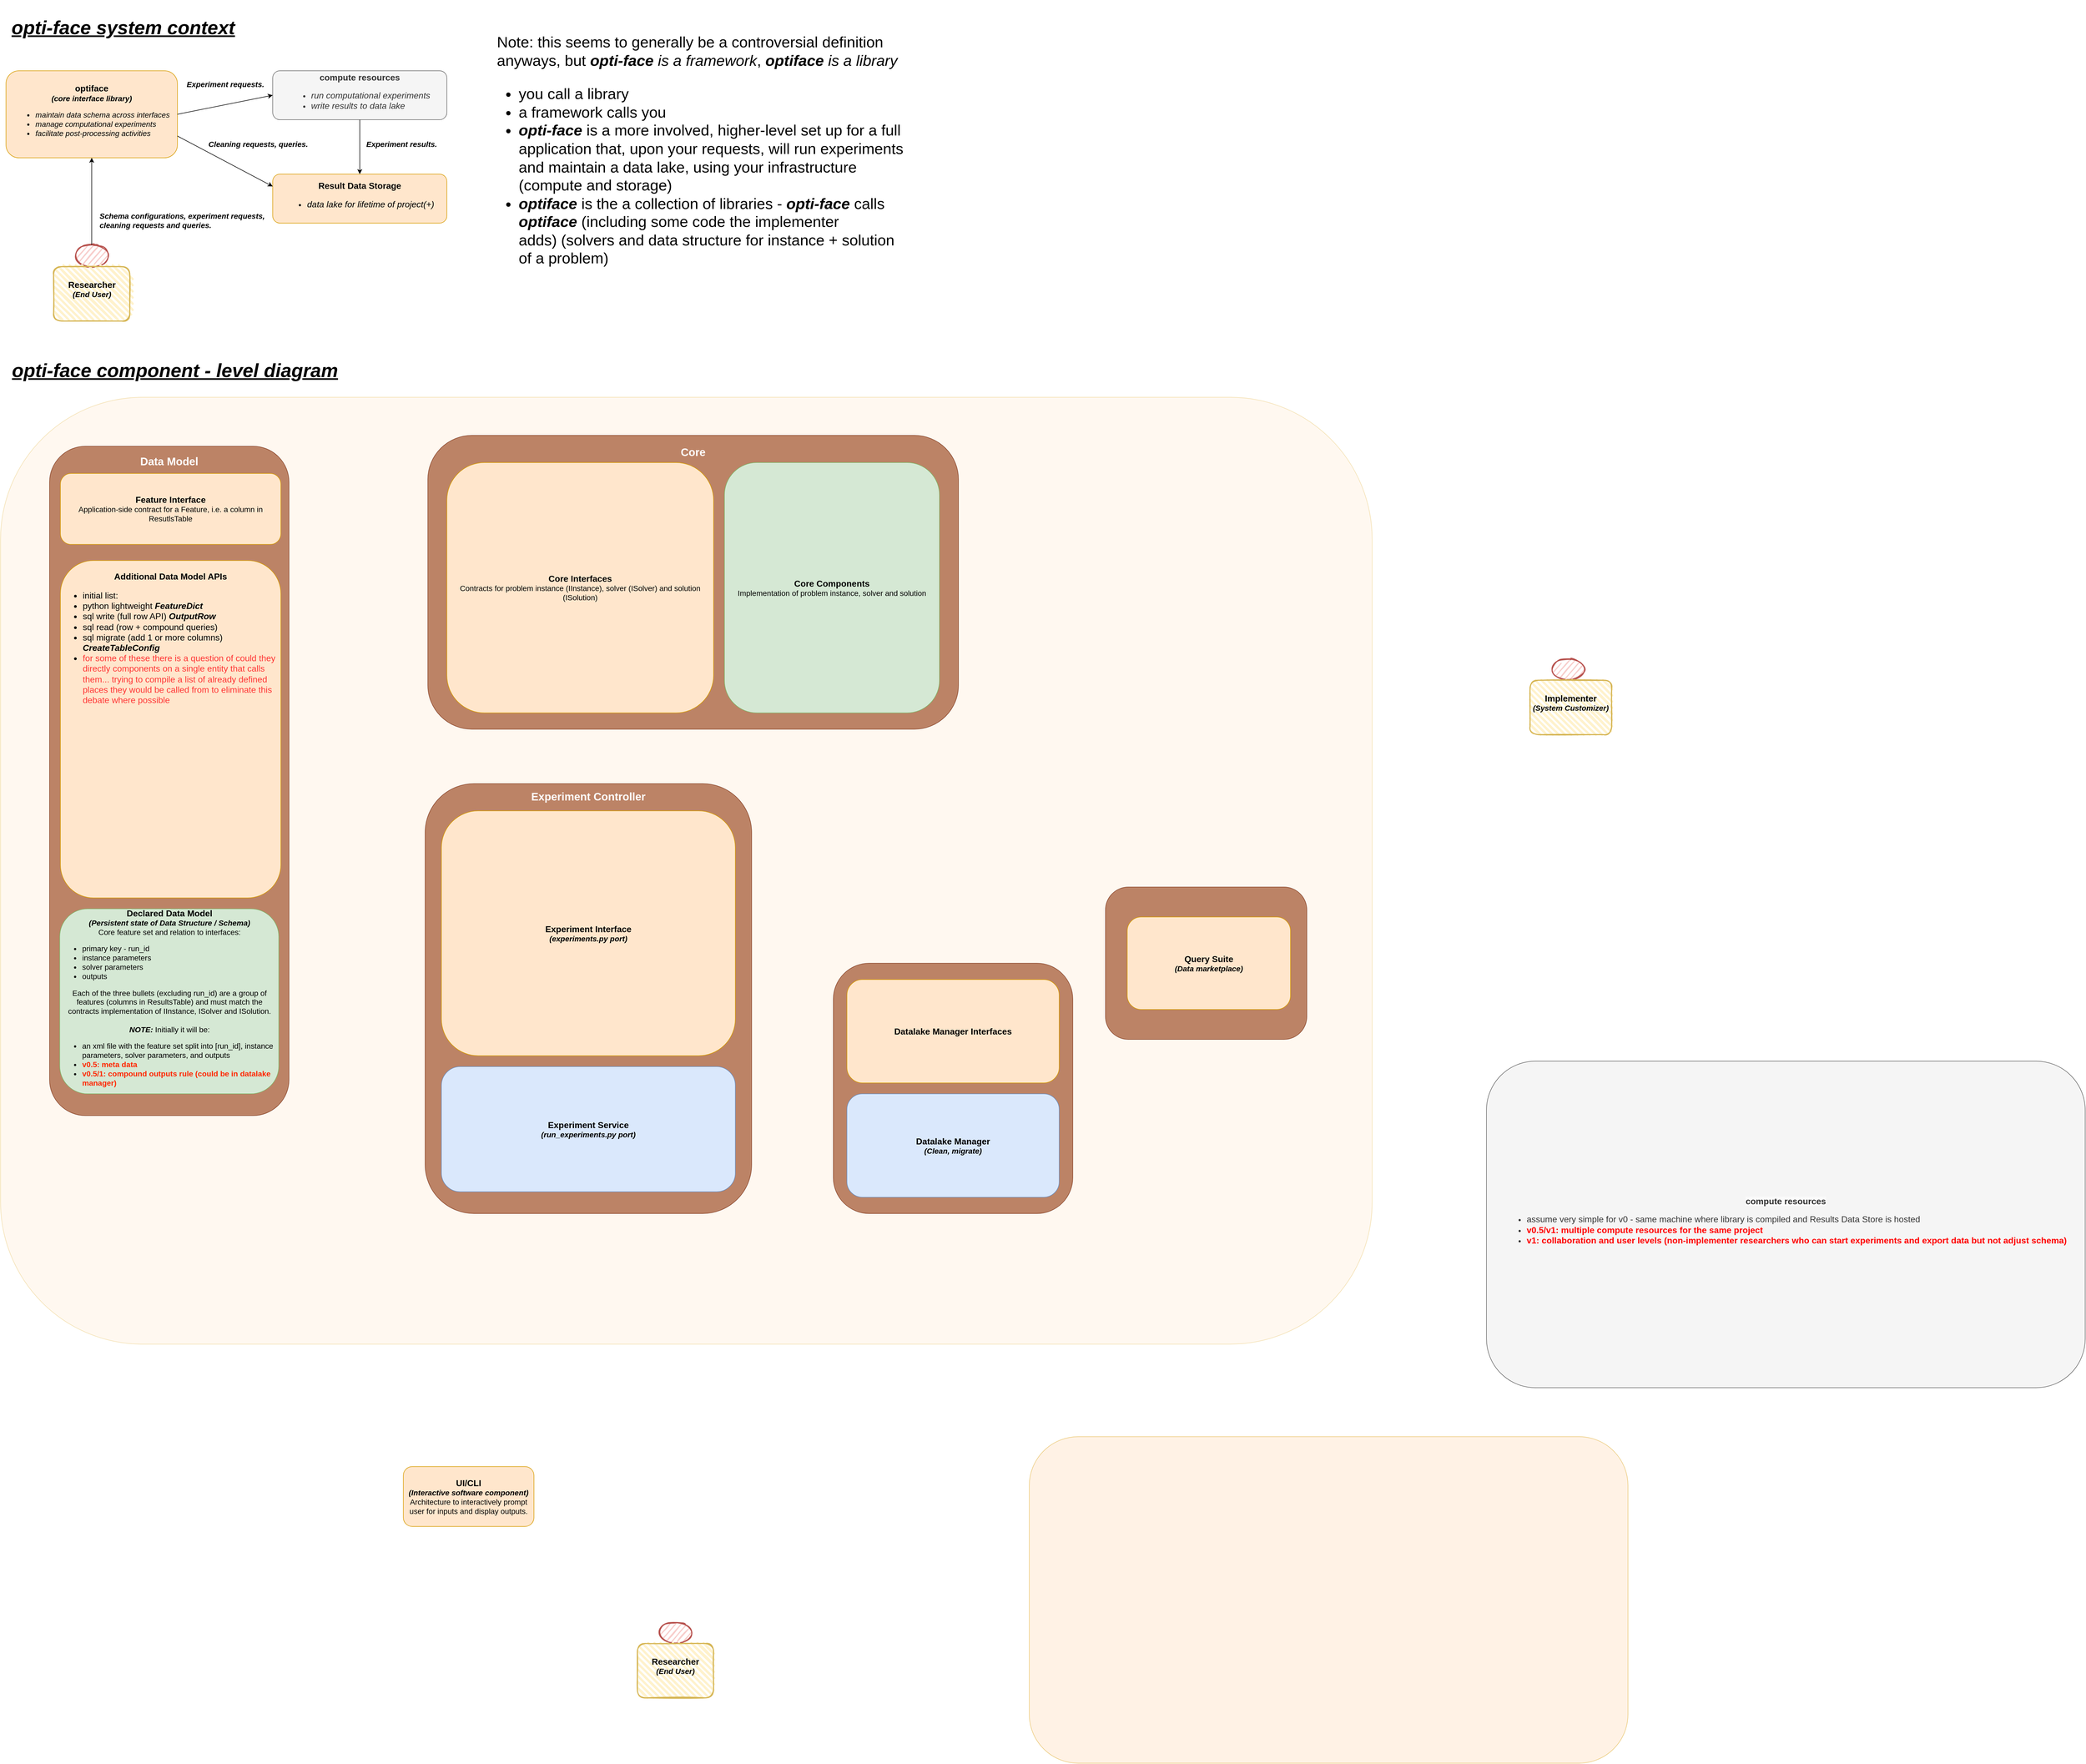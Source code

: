 <mxfile version="24.7.8">
  <diagram name="Page-1" id="tMpC0LhPOoGcTv_hHfYI">
    <mxGraphModel dx="2440" dy="2178" grid="1" gridSize="10" guides="1" tooltips="1" connect="1" arrows="1" fold="1" page="1" pageScale="1" pageWidth="850" pageHeight="1100" math="0" shadow="0">
      <root>
        <mxCell id="0" />
        <mxCell id="1" parent="0" />
        <mxCell id="B6UCHWJgfinotkkjiISb-24" value="" style="rounded=1;whiteSpace=wrap;html=1;fillColor=#FFE6CC;strokeColor=#d79b00;fontSize=14;fontStyle=1;opacity=30;glass=0;" vertex="1" parent="1">
          <mxGeometry x="-820" y="-370" width="2520" height="1740" as="geometry" />
        </mxCell>
        <mxCell id="NSehEJJ4nhmmulNn3Ske-49" value="&lt;div&gt;&lt;font size=&quot;3&quot;&gt;UI/CLI&lt;/font&gt;&lt;/div&gt;&lt;div&gt;&lt;i&gt;(Interactive software component)&lt;/i&gt;&lt;/div&gt;&lt;div&gt;&lt;span style=&quot;font-weight: normal;&quot;&gt;Architecture to interactively prompt user for inputs and display outputs.&lt;/span&gt;&lt;/div&gt;" style="rounded=1;whiteSpace=wrap;html=1;fillColor=#ffe6cc;strokeColor=#d79b00;fontSize=14;fontStyle=1" parent="1" vertex="1">
          <mxGeometry x="-80" y="1595" width="240" height="110" as="geometry" />
        </mxCell>
        <mxCell id="NSehEJJ4nhmmulNn3Ske-50" value="&lt;div&gt;&lt;br&gt;&lt;/div&gt;" style="rounded=1;whiteSpace=wrap;html=1;fillColor=#ffe6cc;strokeColor=#d79b00;fontSize=14;fontStyle=1;opacity=50;" parent="1" vertex="1">
          <mxGeometry x="1070" y="1540" width="1100" height="600" as="geometry" />
        </mxCell>
        <mxCell id="NSehEJJ4nhmmulNn3Ske-59" value="" style="group" parent="1" vertex="1" connectable="0">
          <mxGeometry x="350" y="1880" width="140" height="140" as="geometry" />
        </mxCell>
        <mxCell id="NSehEJJ4nhmmulNn3Ske-57" value="" style="ellipse;whiteSpace=wrap;html=1;strokeWidth=2;fillWeight=2;hachureGap=8;fillColor=#f8cecc;fillStyle=dots;sketch=1;strokeColor=#b85450;" parent="NSehEJJ4nhmmulNn3Ske-59" vertex="1">
          <mxGeometry x="40" width="60" height="40" as="geometry" />
        </mxCell>
        <mxCell id="NSehEJJ4nhmmulNn3Ske-58" value="&lt;div style=&quot;font-weight: 700;&quot;&gt;&lt;font size=&quot;3&quot;&gt;Researcher&lt;/font&gt;&lt;/div&gt;&lt;div style=&quot;font-size: 14px; font-weight: 700;&quot;&gt;&lt;i&gt;(End User)&lt;/i&gt;&lt;/div&gt;&lt;div style=&quot;font-size: 14px; font-weight: 700;&quot;&gt;&lt;br&gt;&lt;/div&gt;" style="rounded=1;whiteSpace=wrap;html=1;strokeWidth=2;fillWeight=4;hachureGap=8;hachureAngle=45;fillColor=#fff2cc;sketch=1;strokeColor=#d6b656;" parent="NSehEJJ4nhmmulNn3Ske-59" vertex="1">
          <mxGeometry y="40" width="140" height="100" as="geometry" />
        </mxCell>
        <mxCell id="fdHo5arIXuFQHOZvLe5t-13" value="" style="group" parent="1" vertex="1" connectable="0">
          <mxGeometry x="1990" y="110" width="150" height="140" as="geometry" />
        </mxCell>
        <mxCell id="fdHo5arIXuFQHOZvLe5t-14" value="" style="ellipse;whiteSpace=wrap;html=1;strokeWidth=2;fillWeight=2;hachureGap=8;fillColor=#f8cecc;fillStyle=dots;sketch=1;strokeColor=#b85450;" parent="fdHo5arIXuFQHOZvLe5t-13" vertex="1">
          <mxGeometry x="40" width="60" height="40" as="geometry" />
        </mxCell>
        <mxCell id="fdHo5arIXuFQHOZvLe5t-15" value="&lt;div style=&quot;font-weight: 700;&quot;&gt;&lt;font size=&quot;3&quot;&gt;Implementer&lt;/font&gt;&lt;/div&gt;&lt;div style=&quot;font-size: 14px; font-weight: 700;&quot;&gt;&lt;i&gt;(System Customizer)&lt;/i&gt;&lt;/div&gt;&lt;div style=&quot;font-size: 14px; font-weight: 700;&quot;&gt;&lt;br&gt;&lt;/div&gt;" style="rounded=1;whiteSpace=wrap;html=1;strokeWidth=2;fillWeight=4;hachureGap=8;hachureAngle=45;fillColor=#fff2cc;sketch=1;strokeColor=#d6b656;" parent="fdHo5arIXuFQHOZvLe5t-13" vertex="1">
          <mxGeometry y="40" width="150" height="100" as="geometry" />
        </mxCell>
        <mxCell id="B6UCHWJgfinotkkjiISb-2" value="&lt;div&gt;&lt;font size=&quot;3&quot;&gt;optiface&lt;/font&gt;&lt;/div&gt;&lt;div&gt;&lt;i&gt;(core interface library)&lt;/i&gt;&lt;/div&gt;&lt;div&gt;&lt;ul&gt;&lt;li style=&quot;text-align: left;&quot;&gt;&lt;span style=&quot;font-weight: 400;&quot;&gt;&lt;i&gt;maintain data schema across interfaces&lt;/i&gt;&lt;/span&gt;&lt;/li&gt;&lt;li style=&quot;text-align: left;&quot;&gt;&lt;span style=&quot;font-weight: 400;&quot;&gt;&lt;i&gt;manage computational experiments&lt;/i&gt;&lt;/span&gt;&lt;/li&gt;&lt;li style=&quot;text-align: left;&quot;&gt;&lt;span style=&quot;font-weight: 400;&quot;&gt;&lt;i&gt;facilitate post-processing activities&lt;/i&gt;&lt;/span&gt;&lt;/li&gt;&lt;/ul&gt;&lt;/div&gt;" style="rounded=1;whiteSpace=wrap;html=1;fillColor=#ffe6cc;strokeColor=#d79b00;fontSize=14;fontStyle=1" vertex="1" parent="1">
          <mxGeometry x="-810" y="-970" width="315" height="160" as="geometry" />
        </mxCell>
        <mxCell id="B6UCHWJgfinotkkjiISb-3" value="" style="group" vertex="1" connectable="0" parent="1">
          <mxGeometry x="-722.5" y="-650" width="140" height="140" as="geometry" />
        </mxCell>
        <mxCell id="B6UCHWJgfinotkkjiISb-4" value="" style="ellipse;whiteSpace=wrap;html=1;strokeWidth=2;fillWeight=2;hachureGap=8;fillColor=#f8cecc;fillStyle=dots;sketch=1;strokeColor=#b85450;" vertex="1" parent="B6UCHWJgfinotkkjiISb-3">
          <mxGeometry x="40" width="60" height="40" as="geometry" />
        </mxCell>
        <mxCell id="B6UCHWJgfinotkkjiISb-5" value="&lt;div style=&quot;font-weight: 700;&quot;&gt;&lt;font size=&quot;3&quot;&gt;Researcher&lt;/font&gt;&lt;/div&gt;&lt;div style=&quot;font-size: 14px; font-weight: 700;&quot;&gt;&lt;i&gt;(End User)&lt;/i&gt;&lt;/div&gt;&lt;div style=&quot;font-size: 14px; font-weight: 700;&quot;&gt;&lt;br&gt;&lt;/div&gt;" style="rounded=1;whiteSpace=wrap;html=1;strokeWidth=2;fillWeight=4;hachureGap=8;hachureAngle=45;fillColor=#fff2cc;sketch=1;strokeColor=#d6b656;" vertex="1" parent="B6UCHWJgfinotkkjiISb-3">
          <mxGeometry y="40" width="140" height="100" as="geometry" />
        </mxCell>
        <mxCell id="B6UCHWJgfinotkkjiISb-7" value="&lt;div&gt;&lt;font size=&quot;3&quot;&gt;Result Data Storage&lt;/font&gt;&lt;/div&gt;&lt;div&gt;&lt;ul&gt;&lt;li style=&quot;text-align: left;&quot;&gt;&lt;font size=&quot;3&quot;&gt;&lt;span style=&quot;font-weight: normal;&quot;&gt;&lt;i&gt;data lake for lifetime of project(+)&lt;/i&gt;&lt;/span&gt;&lt;/font&gt;&lt;/li&gt;&lt;/ul&gt;&lt;/div&gt;" style="rounded=1;whiteSpace=wrap;html=1;fillColor=#ffe6cc;strokeColor=#d79b00;fontSize=14;fontStyle=1;" vertex="1" parent="1">
          <mxGeometry x="-320" y="-780" width="320" height="90" as="geometry" />
        </mxCell>
        <mxCell id="B6UCHWJgfinotkkjiISb-8" value="&lt;div&gt;&lt;span style=&quot;font-size: medium;&quot;&gt;compute resources&lt;/span&gt;&lt;/div&gt;&lt;div&gt;&lt;ul&gt;&lt;li style=&quot;text-align: left;&quot;&gt;&lt;font size=&quot;3&quot;&gt;&lt;span style=&quot;font-weight: 400;&quot;&gt;&lt;i&gt;run computational experiments&lt;/i&gt;&lt;/span&gt;&lt;/font&gt;&lt;/li&gt;&lt;li style=&quot;text-align: left;&quot;&gt;&lt;font size=&quot;3&quot;&gt;&lt;span style=&quot;font-weight: 400;&quot;&gt;&lt;i&gt;write results to data lake&lt;/i&gt;&lt;/span&gt;&lt;/font&gt;&lt;/li&gt;&lt;/ul&gt;&lt;/div&gt;" style="rounded=1;whiteSpace=wrap;html=1;fillColor=#f5f5f5;strokeColor=#666666;fontSize=14;fontStyle=1;fontColor=#333333;" vertex="1" parent="1">
          <mxGeometry x="-320" y="-970" width="320" height="90" as="geometry" />
        </mxCell>
        <mxCell id="B6UCHWJgfinotkkjiISb-11" value="" style="endArrow=classic;html=1;rounded=0;exitX=0.5;exitY=0;exitDx=0;exitDy=0;entryX=0.5;entryY=1;entryDx=0;entryDy=0;" edge="1" parent="1" source="B6UCHWJgfinotkkjiISb-4" target="B6UCHWJgfinotkkjiISb-2">
          <mxGeometry width="50" height="50" relative="1" as="geometry">
            <mxPoint x="-490" y="-740" as="sourcePoint" />
            <mxPoint x="-440" y="-790" as="targetPoint" />
          </mxGeometry>
        </mxCell>
        <mxCell id="B6UCHWJgfinotkkjiISb-12" value="Schema configurations, experiment requests,&lt;div&gt;cleaning requests and queries.&lt;/div&gt;" style="text;html=1;align=left;verticalAlign=middle;resizable=0;points=[];autosize=1;strokeColor=none;fillColor=none;fontSize=14;fontStyle=3" vertex="1" parent="1">
          <mxGeometry x="-640" y="-720" width="300" height="50" as="geometry" />
        </mxCell>
        <mxCell id="B6UCHWJgfinotkkjiISb-14" value="" style="endArrow=classic;html=1;rounded=0;exitX=1;exitY=0.5;exitDx=0;exitDy=0;entryX=0;entryY=0.5;entryDx=0;entryDy=0;" edge="1" parent="1" source="B6UCHWJgfinotkkjiISb-2" target="B6UCHWJgfinotkkjiISb-8">
          <mxGeometry width="50" height="50" relative="1" as="geometry">
            <mxPoint x="-490" y="-740" as="sourcePoint" />
            <mxPoint x="-440" y="-790" as="targetPoint" />
          </mxGeometry>
        </mxCell>
        <mxCell id="B6UCHWJgfinotkkjiISb-15" value="" style="endArrow=classic;html=1;rounded=0;entryX=0.5;entryY=0;entryDx=0;entryDy=0;exitX=0.5;exitY=1;exitDx=0;exitDy=0;" edge="1" parent="1" source="B6UCHWJgfinotkkjiISb-8" target="B6UCHWJgfinotkkjiISb-7">
          <mxGeometry width="50" height="50" relative="1" as="geometry">
            <mxPoint x="-490" y="-730" as="sourcePoint" />
            <mxPoint x="-440" y="-780" as="targetPoint" />
          </mxGeometry>
        </mxCell>
        <mxCell id="B6UCHWJgfinotkkjiISb-16" value="Experiment requests." style="text;html=1;align=left;verticalAlign=middle;resizable=0;points=[];autosize=1;strokeColor=none;fillColor=none;fontSize=14;fontStyle=3" vertex="1" parent="1">
          <mxGeometry x="-480" y="-960" width="160" height="30" as="geometry" />
        </mxCell>
        <mxCell id="B6UCHWJgfinotkkjiISb-17" value="" style="endArrow=classic;html=1;rounded=0;exitX=1;exitY=0.75;exitDx=0;exitDy=0;entryX=0;entryY=0.25;entryDx=0;entryDy=0;" edge="1" parent="1" source="B6UCHWJgfinotkkjiISb-2" target="B6UCHWJgfinotkkjiISb-7">
          <mxGeometry width="50" height="50" relative="1" as="geometry">
            <mxPoint x="-485" y="-880" as="sourcePoint" />
            <mxPoint x="-310" y="-925" as="targetPoint" />
          </mxGeometry>
        </mxCell>
        <mxCell id="B6UCHWJgfinotkkjiISb-18" value="Cleaning requests, queries." style="text;html=1;align=left;verticalAlign=middle;resizable=0;points=[];autosize=1;strokeColor=none;fillColor=none;fontSize=14;fontStyle=3" vertex="1" parent="1">
          <mxGeometry x="-440" y="-850" width="190" height="30" as="geometry" />
        </mxCell>
        <mxCell id="B6UCHWJgfinotkkjiISb-19" value="Experiment results." style="text;html=1;align=left;verticalAlign=middle;resizable=0;points=[];autosize=1;strokeColor=none;fillColor=none;fontSize=14;fontStyle=3" vertex="1" parent="1">
          <mxGeometry x="-150" y="-850" width="140" height="30" as="geometry" />
        </mxCell>
        <mxCell id="B6UCHWJgfinotkkjiISb-20" value="&lt;h1 style=&quot;font-size: 35px;&quot;&gt;&lt;i&gt;opti-face system context&lt;/i&gt;&lt;/h1&gt;" style="text;html=1;align=center;verticalAlign=middle;resizable=0;points=[];autosize=1;strokeColor=none;fillColor=none;fontSize=35;fontStyle=4" vertex="1" parent="1">
          <mxGeometry x="-810" y="-1100" width="430" height="100" as="geometry" />
        </mxCell>
        <mxCell id="B6UCHWJgfinotkkjiISb-23" value="&lt;div style=&quot;&quot;&gt;Note: this seems to generally be a controversial definition anyways, but &lt;i style=&quot;font-weight: bold;&quot;&gt;opti-face &lt;/i&gt;&lt;i&gt;is a framework&lt;/i&gt;, &lt;i style=&quot;font-weight: bold;&quot;&gt;optiface &lt;/i&gt;&lt;i&gt;is a library&lt;/i&gt;&lt;/div&gt;&lt;div&gt;&lt;ul&gt;&lt;li&gt;you call a library&lt;/li&gt;&lt;li&gt;a framework calls you&lt;/li&gt;&lt;li&gt;&lt;i style=&quot;font-weight: bold;&quot;&gt;opti-face &lt;/i&gt;is a more involved, higher-level set up for a full application that, upon your requests, will run experiments and maintain a data lake, using your infrastructure (compute and storage)&lt;/li&gt;&lt;li&gt;&lt;i style=&quot;font-weight: bold;&quot;&gt;optiface &lt;/i&gt;is the a collection of libraries - &lt;i style=&quot;font-weight: bold;&quot;&gt;opti-face &lt;/i&gt;calls &lt;i style=&quot;font-weight: bold;&quot;&gt;optiface &lt;/i&gt;(including some code the implementer adds)&amp;nbsp;(solvers and data structure for instance + solution of a problem)&lt;/li&gt;&lt;/ul&gt;&lt;/div&gt;" style="text;html=1;align=left;verticalAlign=middle;whiteSpace=wrap;rounded=0;fontSize=28;" vertex="1" parent="1">
          <mxGeometry x="90" y="-920" width="760" height="220" as="geometry" />
        </mxCell>
        <mxCell id="B6UCHWJgfinotkkjiISb-36" value="&lt;span style=&quot;caret-color: rgb(51, 51, 51); color: rgb(51, 51, 51); font-family: Helvetica; font-size: medium; font-style: normal; font-variant-caps: normal; font-weight: 700; letter-spacing: normal; orphans: auto; text-align: center; text-indent: 0px; text-transform: none; white-space: normal; widows: auto; word-spacing: 0px; -webkit-text-stroke-width: 0px; background-color: rgb(251, 251, 251); text-decoration: none; display: inline !important; float: none;&quot;&gt;compute resources&lt;/span&gt;&lt;div&gt;&lt;ul&gt;&lt;li style=&quot;text-align: left;&quot;&gt;&lt;font size=&quot;3&quot;&gt;&lt;span style=&quot;font-weight: normal;&quot;&gt;assume very simple for v0 - same machine where library is compiled and Results Data Store is hosted&lt;/span&gt;&lt;/font&gt;&lt;/li&gt;&lt;li style=&quot;text-align: left;&quot;&gt;&lt;font color=&quot;#ff0000&quot; size=&quot;3&quot;&gt;v0.5/v1: multiple compute resources for the same project&lt;/font&gt;&lt;/li&gt;&lt;li style=&quot;text-align: left;&quot;&gt;&lt;font color=&quot;#ff0000&quot; size=&quot;3&quot;&gt;v1: collaboration and user levels (non-implementer researchers who can start experiments and export data but not adjust schema)&lt;/font&gt;&lt;/li&gt;&lt;/ul&gt;&lt;/div&gt;" style="rounded=1;whiteSpace=wrap;html=1;fillColor=#f5f5f5;strokeColor=#666666;fontSize=14;fontStyle=1;fontColor=#333333;" vertex="1" parent="1">
          <mxGeometry x="1910" y="850" width="1100" height="600" as="geometry" />
        </mxCell>
        <mxCell id="B6UCHWJgfinotkkjiISb-40" value="&lt;font style=&quot;font-size: 20px;&quot;&gt;Core&lt;/font&gt;&lt;div&gt;&lt;font style=&quot;font-size: 20px;&quot;&gt;&lt;br&gt;&lt;/font&gt;&lt;/div&gt;&lt;div&gt;&lt;font style=&quot;font-size: 20px;&quot;&gt;&lt;br&gt;&lt;/font&gt;&lt;/div&gt;&lt;div&gt;&lt;font style=&quot;font-size: 20px;&quot;&gt;&lt;br&gt;&lt;/font&gt;&lt;/div&gt;&lt;div&gt;&lt;font style=&quot;font-size: 20px;&quot;&gt;&lt;br&gt;&lt;/font&gt;&lt;/div&gt;&lt;div&gt;&lt;font style=&quot;font-size: 20px;&quot;&gt;&lt;br&gt;&lt;/font&gt;&lt;/div&gt;&lt;div&gt;&lt;font style=&quot;font-size: 20px;&quot;&gt;&lt;br&gt;&lt;/font&gt;&lt;/div&gt;&lt;div&gt;&lt;font style=&quot;font-size: 20px;&quot;&gt;&lt;br&gt;&lt;/font&gt;&lt;/div&gt;&lt;div&gt;&lt;font style=&quot;font-size: 20px;&quot;&gt;&lt;br&gt;&lt;/font&gt;&lt;/div&gt;&lt;div&gt;&lt;font style=&quot;font-size: 20px;&quot;&gt;&lt;br&gt;&lt;/font&gt;&lt;/div&gt;&lt;div&gt;&lt;font style=&quot;font-size: 20px;&quot;&gt;&lt;br&gt;&lt;/font&gt;&lt;/div&gt;&lt;div&gt;&lt;font style=&quot;font-size: 20px;&quot;&gt;&lt;br&gt;&lt;/font&gt;&lt;/div&gt;&lt;div&gt;&lt;font style=&quot;font-size: 20px;&quot;&gt;&lt;br&gt;&lt;/font&gt;&lt;/div&gt;&lt;div&gt;&lt;font style=&quot;font-size: 20px;&quot;&gt;&lt;br&gt;&lt;/font&gt;&lt;/div&gt;&lt;div&gt;&lt;font style=&quot;font-size: 20px;&quot;&gt;&lt;br&gt;&lt;/font&gt;&lt;/div&gt;&lt;div&gt;&lt;font style=&quot;font-size: 20px;&quot;&gt;&lt;br&gt;&lt;/font&gt;&lt;/div&gt;&lt;div&gt;&lt;font style=&quot;font-size: 20px;&quot;&gt;&lt;br&gt;&lt;/font&gt;&lt;/div&gt;&lt;div&gt;&lt;font style=&quot;font-size: 20px;&quot;&gt;&lt;br&gt;&lt;/font&gt;&lt;/div&gt;&lt;div&gt;&lt;font style=&quot;font-size: 20px;&quot;&gt;&lt;br&gt;&lt;/font&gt;&lt;/div&gt;&lt;div&gt;&lt;font style=&quot;font-size: 20px;&quot;&gt;&lt;br&gt;&lt;/font&gt;&lt;/div&gt;&lt;div&gt;&lt;font style=&quot;font-size: 20px;&quot;&gt;&lt;br&gt;&lt;/font&gt;&lt;/div&gt;" style="rounded=1;whiteSpace=wrap;html=1;fillColor=#a0522d;strokeColor=#6D1F00;fontSize=14;fontStyle=1;fontColor=#ffffff;opacity=70;" vertex="1" parent="1">
          <mxGeometry x="-35" y="-300" width="975" height="540" as="geometry" />
        </mxCell>
        <mxCell id="B6UCHWJgfinotkkjiISb-26" value="&lt;div&gt;&lt;font size=&quot;3&quot;&gt;Core Interfaces&lt;/font&gt;&lt;/div&gt;&lt;div&gt;&lt;span style=&quot;font-weight: 400;&quot;&gt;Contracts for problem instance (IInstance), solver (ISolver) and solution (ISolution)&lt;/span&gt;&lt;/div&gt;" style="rounded=1;whiteSpace=wrap;html=1;fillColor=#ffe6cc;strokeColor=#d79b00;fontSize=14;fontStyle=1" vertex="1" parent="1">
          <mxGeometry y="-250" width="490" height="460" as="geometry" />
        </mxCell>
        <mxCell id="B6UCHWJgfinotkkjiISb-27" value="&lt;div&gt;&lt;font size=&quot;3&quot;&gt;Core Components&lt;/font&gt;&lt;/div&gt;&lt;div&gt;&lt;span style=&quot;font-weight: normal;&quot;&gt;Implementation of problem instance, solver and solution&lt;/span&gt;&lt;/div&gt;" style="rounded=1;whiteSpace=wrap;html=1;fillColor=#d5e8d4;strokeColor=#82b366;fontSize=14;fontStyle=1" vertex="1" parent="1">
          <mxGeometry x="510" y="-250" width="395" height="460" as="geometry" />
        </mxCell>
        <mxCell id="B6UCHWJgfinotkkjiISb-41" value="" style="group" vertex="1" connectable="0" parent="1">
          <mxGeometry x="-730" y="-190" width="440" height="1140" as="geometry" />
        </mxCell>
        <mxCell id="B6UCHWJgfinotkkjiISb-39" value="&lt;font style=&quot;font-size: 20px;&quot;&gt;Data Model&lt;/font&gt;&lt;div&gt;&lt;font style=&quot;font-size: 20px;&quot;&gt;&lt;br&gt;&lt;/font&gt;&lt;/div&gt;&lt;div&gt;&lt;font style=&quot;font-size: 20px;&quot;&gt;&lt;br&gt;&lt;/font&gt;&lt;/div&gt;&lt;div&gt;&lt;font style=&quot;font-size: 20px;&quot;&gt;&lt;br&gt;&lt;/font&gt;&lt;/div&gt;&lt;div&gt;&lt;font style=&quot;font-size: 20px;&quot;&gt;&lt;br&gt;&lt;/font&gt;&lt;/div&gt;&lt;div&gt;&lt;font style=&quot;font-size: 20px;&quot;&gt;&lt;br&gt;&lt;/font&gt;&lt;/div&gt;&lt;div&gt;&lt;font style=&quot;font-size: 20px;&quot;&gt;&lt;br&gt;&lt;/font&gt;&lt;/div&gt;&lt;div&gt;&lt;font style=&quot;font-size: 20px;&quot;&gt;&lt;br&gt;&lt;/font&gt;&lt;/div&gt;&lt;div&gt;&lt;font style=&quot;font-size: 20px;&quot;&gt;&lt;br&gt;&lt;/font&gt;&lt;/div&gt;&lt;div&gt;&lt;font style=&quot;font-size: 20px;&quot;&gt;&lt;br&gt;&lt;/font&gt;&lt;/div&gt;&lt;div&gt;&lt;font style=&quot;font-size: 20px;&quot;&gt;&lt;br&gt;&lt;/font&gt;&lt;/div&gt;&lt;div&gt;&lt;font style=&quot;font-size: 20px;&quot;&gt;&lt;br&gt;&lt;/font&gt;&lt;/div&gt;&lt;div&gt;&lt;font style=&quot;font-size: 20px;&quot;&gt;&lt;br&gt;&lt;/font&gt;&lt;/div&gt;&lt;div&gt;&lt;font style=&quot;font-size: 20px;&quot;&gt;&lt;br&gt;&lt;/font&gt;&lt;/div&gt;&lt;div&gt;&lt;font style=&quot;font-size: 20px;&quot;&gt;&lt;br&gt;&lt;/font&gt;&lt;/div&gt;&lt;div&gt;&lt;font style=&quot;font-size: 20px;&quot;&gt;&lt;br&gt;&lt;/font&gt;&lt;/div&gt;&lt;div&gt;&lt;font style=&quot;font-size: 20px;&quot;&gt;&lt;br&gt;&lt;/font&gt;&lt;/div&gt;&lt;div&gt;&lt;font style=&quot;font-size: 20px;&quot;&gt;&lt;br&gt;&lt;/font&gt;&lt;/div&gt;&lt;div&gt;&lt;font style=&quot;font-size: 20px;&quot;&gt;&lt;br&gt;&lt;/font&gt;&lt;/div&gt;&lt;div&gt;&lt;font style=&quot;font-size: 20px;&quot;&gt;&lt;br&gt;&lt;/font&gt;&lt;/div&gt;&lt;div&gt;&lt;font style=&quot;font-size: 20px;&quot;&gt;&lt;br&gt;&lt;/font&gt;&lt;/div&gt;&lt;div&gt;&lt;font style=&quot;font-size: 20px;&quot;&gt;&lt;br&gt;&lt;/font&gt;&lt;/div&gt;&lt;div&gt;&lt;font style=&quot;font-size: 20px;&quot;&gt;&lt;br&gt;&lt;/font&gt;&lt;/div&gt;&lt;div&gt;&lt;font style=&quot;font-size: 20px;&quot;&gt;&lt;br&gt;&lt;/font&gt;&lt;/div&gt;&lt;div&gt;&lt;font style=&quot;font-size: 20px;&quot;&gt;&lt;br&gt;&lt;/font&gt;&lt;/div&gt;&lt;div&gt;&lt;font style=&quot;font-size: 20px;&quot;&gt;&lt;br&gt;&lt;/font&gt;&lt;/div&gt;&lt;div&gt;&lt;font style=&quot;font-size: 20px;&quot;&gt;&lt;br&gt;&lt;/font&gt;&lt;/div&gt;&lt;div&gt;&lt;font style=&quot;font-size: 20px;&quot;&gt;&lt;br&gt;&lt;/font&gt;&lt;/div&gt;&lt;div&gt;&lt;font style=&quot;font-size: 20px;&quot;&gt;&lt;br&gt;&lt;/font&gt;&lt;/div&gt;&lt;div&gt;&lt;font style=&quot;font-size: 20px;&quot;&gt;&lt;br&gt;&lt;/font&gt;&lt;/div&gt;&lt;div&gt;&lt;font style=&quot;font-size: 20px;&quot;&gt;&lt;br&gt;&lt;/font&gt;&lt;/div&gt;&lt;div&gt;&lt;font style=&quot;font-size: 20px;&quot;&gt;&lt;br&gt;&lt;/font&gt;&lt;/div&gt;&lt;div&gt;&lt;font style=&quot;font-size: 20px;&quot;&gt;&lt;br&gt;&lt;/font&gt;&lt;/div&gt;&lt;div&gt;&lt;font style=&quot;font-size: 20px;&quot;&gt;&lt;br&gt;&lt;/font&gt;&lt;/div&gt;&lt;div&gt;&lt;font style=&quot;font-size: 20px;&quot;&gt;&lt;br&gt;&lt;/font&gt;&lt;/div&gt;&lt;div&gt;&lt;font style=&quot;font-size: 20px;&quot;&gt;&lt;br&gt;&lt;/font&gt;&lt;/div&gt;&lt;div&gt;&lt;font style=&quot;font-size: 20px;&quot;&gt;&lt;br&gt;&lt;/font&gt;&lt;/div&gt;&lt;div&gt;&lt;font style=&quot;font-size: 20px;&quot;&gt;&lt;br&gt;&lt;/font&gt;&lt;/div&gt;&lt;div&gt;&lt;font style=&quot;font-size: 20px;&quot;&gt;&lt;br&gt;&lt;/font&gt;&lt;/div&gt;&lt;div&gt;&lt;font style=&quot;font-size: 20px;&quot;&gt;&lt;br&gt;&lt;/font&gt;&lt;/div&gt;&lt;div&gt;&lt;font style=&quot;font-size: 20px;&quot;&gt;&lt;br&gt;&lt;/font&gt;&lt;/div&gt;&lt;div&gt;&lt;font style=&quot;font-size: 20px;&quot;&gt;&lt;br&gt;&lt;/font&gt;&lt;/div&gt;&lt;div&gt;&lt;font style=&quot;font-size: 20px;&quot;&gt;&lt;br&gt;&lt;/font&gt;&lt;/div&gt;&lt;div&gt;&lt;font style=&quot;font-size: 20px;&quot;&gt;&lt;br&gt;&lt;/font&gt;&lt;/div&gt;&lt;div&gt;&lt;font style=&quot;font-size: 20px;&quot;&gt;&lt;br&gt;&lt;/font&gt;&lt;/div&gt;&lt;div&gt;&lt;font style=&quot;font-size: 20px;&quot;&gt;&lt;br&gt;&lt;/font&gt;&lt;/div&gt;&lt;div&gt;&lt;font style=&quot;font-size: 20px;&quot;&gt;&lt;br&gt;&lt;/font&gt;&lt;/div&gt;&lt;div&gt;&lt;font style=&quot;font-size: 20px;&quot;&gt;&lt;br&gt;&lt;/font&gt;&lt;/div&gt;&lt;div&gt;&lt;font style=&quot;font-size: 20px;&quot;&gt;&lt;br&gt;&lt;/font&gt;&lt;/div&gt;&lt;div&gt;&lt;font style=&quot;font-size: 20px;&quot;&gt;&lt;br&gt;&lt;/font&gt;&lt;/div&gt;" style="rounded=1;whiteSpace=wrap;html=1;fillColor=#a0522d;strokeColor=#6D1F00;fontSize=14;fontStyle=1;fontColor=#ffffff;opacity=70;" vertex="1" parent="B6UCHWJgfinotkkjiISb-41">
          <mxGeometry y="-90" width="440" height="1230" as="geometry" />
        </mxCell>
        <mxCell id="B6UCHWJgfinotkkjiISb-25" value="&lt;div&gt;&lt;font size=&quot;3&quot;&gt;Declared Data Model&lt;/font&gt;&lt;/div&gt;&lt;div&gt;&lt;i&gt;(Persistent state of Data Structure / Schema)&lt;/i&gt;&lt;/div&gt;&lt;div&gt;&lt;span style=&quot;font-weight: normal;&quot;&gt;Core feature set and relation to interfaces:&lt;/span&gt;&lt;/div&gt;&lt;div&gt;&lt;ul&gt;&lt;li style=&quot;text-align: left;&quot;&gt;&lt;span style=&quot;font-weight: 400;&quot;&gt;primary key - run_id&lt;/span&gt;&lt;/li&gt;&lt;li style=&quot;text-align: left;&quot;&gt;&lt;span style=&quot;font-weight: 400;&quot;&gt;instance parameters&lt;/span&gt;&lt;/li&gt;&lt;li style=&quot;text-align: left;&quot;&gt;&lt;span style=&quot;font-weight: 400;&quot;&gt;solver parameters&lt;/span&gt;&lt;/li&gt;&lt;li style=&quot;text-align: left;&quot;&gt;&lt;span style=&quot;font-weight: 400;&quot;&gt;outputs&lt;/span&gt;&lt;/li&gt;&lt;/ul&gt;&lt;div style=&quot;&quot;&gt;&lt;span style=&quot;font-weight: 400;&quot;&gt;Each of the three bullets (excluding run_id) are a group of features (columns in ResultsTable) and must match the contracts implementation of IInstance, ISolver and ISolution.&lt;/span&gt;&lt;/div&gt;&lt;/div&gt;&lt;div style=&quot;&quot;&gt;&lt;span style=&quot;font-weight: 400;&quot;&gt;&lt;br&gt;&lt;/span&gt;&lt;/div&gt;&lt;div style=&quot;&quot;&gt;&lt;i&gt;NOTE: &lt;/i&gt;&lt;span style=&quot;font-weight: normal;&quot;&gt;Initially it will be:&lt;/span&gt;&lt;/div&gt;&lt;div style=&quot;&quot;&gt;&lt;ul&gt;&lt;li style=&quot;text-align: left;&quot;&gt;&lt;span style=&quot;font-weight: 400;&quot;&gt;an xml file with the feature set split into [run_id], instance parameters, solver parameters, and outputs&lt;/span&gt;&lt;/li&gt;&lt;li style=&quot;text-align: left;&quot;&gt;&lt;font color=&quot;#ff2600&quot;&gt;&lt;span style=&quot;caret-color: rgb(255, 38, 0);&quot;&gt;v0.5: meta data&lt;/span&gt;&lt;/font&gt;&lt;/li&gt;&lt;li style=&quot;text-align: left;&quot;&gt;&lt;font color=&quot;#ff2600&quot;&gt;v0.5/1: compound outputs rule (could be in datalake manager)&lt;/font&gt;&lt;/li&gt;&lt;/ul&gt;&lt;/div&gt;" style="rounded=1;whiteSpace=wrap;html=1;fillColor=#d5e8d4;strokeColor=#82b366;fontSize=14;fontStyle=1" vertex="1" parent="B6UCHWJgfinotkkjiISb-41">
          <mxGeometry x="18.75" y="760" width="402.5" height="340" as="geometry" />
        </mxCell>
        <mxCell id="B6UCHWJgfinotkkjiISb-34" value="&lt;div&gt;&lt;font size=&quot;3&quot;&gt;Feature Interface&lt;/font&gt;&lt;/div&gt;&lt;div&gt;&lt;span style=&quot;font-weight: 400;&quot;&gt;Application-side contract for a Feature, i.e. a column in ResutlsTable&lt;/span&gt;&lt;br&gt;&lt;/div&gt;" style="rounded=1;whiteSpace=wrap;html=1;fillColor=#ffe6cc;strokeColor=#d79b00;fontSize=14;fontStyle=1" vertex="1" parent="B6UCHWJgfinotkkjiISb-41">
          <mxGeometry x="20" y="-40" width="405" height="130.43" as="geometry" />
        </mxCell>
        <mxCell id="B6UCHWJgfinotkkjiISb-52" value="&lt;span style=&quot;font-size: medium;&quot;&gt;Additional Data Model APIs&lt;/span&gt;&lt;div&gt;&lt;div&gt;&lt;font size=&quot;3&quot;&gt;&lt;ul&gt;&lt;li style=&quot;text-align: left;&quot;&gt;&lt;span style=&quot;font-weight: normal;&quot;&gt;initial list:&lt;/span&gt;&lt;br&gt;&lt;/li&gt;&lt;li style=&quot;text-align: left;&quot;&gt;&lt;span style=&quot;font-weight: normal;&quot;&gt;python lightweight &lt;/span&gt;&lt;i&gt;FeatureDict&lt;/i&gt;&lt;/li&gt;&lt;li style=&quot;text-align: left;&quot;&gt;&lt;span style=&quot;font-weight: normal;&quot;&gt;sql write (full row API) &lt;/span&gt;&lt;i&gt;OutputRow&lt;/i&gt;&lt;span style=&quot;caret-color: rgba(0, 0, 0, 0); color: rgba(0, 0, 0, 0); font-family: monospace; font-size: 0px; font-weight: 400; white-space: nowrap;&quot;&gt;%3CmxGraphModel%3E%3Croot%3E%3CmxCell%20id%3D%220%22%2F%3E%3CmxCell%20id%3D%221%22%20parent%3D%220%22%2F%3E%3CmxCell%20id%3D%222%22%20value%3D%22%26lt%3Bdiv%26gt%3B%26lt%3Bfont%20size%3D%26quot%3B3%26quot%3B%26gt%3BFeature%20Interface%26lt%3B%2Ffont%26gt%3B%26lt%3B%2Fdiv%26gt%3B%26lt%3Bdiv%26gt%3B%26lt%3Bspan%20style%3D%26quot%3Bfont-weight%3A%20400%3B%26quot%3B%26gt%3BApplication-side%20contract%20for%20a%20Feature%2C%20i.e.%20a%20column%20in%20ResutlsTable%26lt%3B%2Fspan%26gt%3B%26lt%3Bbr%26gt%3B%26lt%3B%2Fdiv%26gt%3B%22%20style%3D%22rounded%3D1%3BwhiteSpace%3Dwrap%3Bhtml%3D1%3BfillColor%3D%23ffe6cc%3BstrokeColor%3D%23d79b00%3BfontSize%3D14%3BfontStyle%3D1%22%20vertex%3D%221%22%20parent%3D%221%22%3E%3CmxGeometry%20x%3D%22615%22%20y%3D%2279.57%22%20width%3D%22400%22%20height%3D%22240.43%22%20as%3D%22geometry%22%2F%3E%3C%2FmxCell%3E%3C%2Froot%3E%3C%2FmxGraphModel%3E&lt;i&gt;OUT&lt;/i&gt;&lt;/span&gt;&lt;/li&gt;&lt;li style=&quot;text-align: left;&quot;&gt;&lt;span style=&quot;font-weight: normal;&quot;&gt;sql read (row + compound queries)&lt;/span&gt;&lt;/li&gt;&lt;li style=&quot;text-align: left;&quot;&gt;&lt;span style=&quot;font-weight: normal;&quot;&gt;sql migrate (add 1 or more columns) &lt;/span&gt;&lt;i&gt;CreateTableConfig&lt;/i&gt;&lt;/li&gt;&lt;li style=&quot;text-align: left;&quot;&gt;&lt;span style=&quot;font-weight: normal;&quot;&gt;&lt;font color=&quot;#ff3333&quot;&gt;for some of these there is a question of could they directly components on a single entity that calls them... trying to compile a list of already defined places they would be called from to eliminate this debate where possible&lt;/font&gt;&amp;nbsp;&lt;/span&gt;&lt;/li&gt;&lt;/ul&gt;&lt;br&gt;&lt;br&gt;&lt;br&gt;&lt;br&gt;&lt;br&gt;&lt;br&gt;&lt;br&gt;&lt;br&gt;&lt;br&gt;&lt;br&gt;&lt;br&gt;&lt;br&gt;&lt;br&gt;&lt;br&gt;&lt;/font&gt;&lt;div&gt;&lt;br&gt;&lt;/div&gt;&lt;div&gt;&lt;br&gt;&lt;/div&gt;&lt;div&gt;&lt;br&gt;&lt;/div&gt;&lt;/div&gt;&lt;/div&gt;" style="rounded=1;whiteSpace=wrap;html=1;fillColor=#ffe6cc;strokeColor=#d79b00;fontSize=14;fontStyle=1" vertex="1" parent="B6UCHWJgfinotkkjiISb-41">
          <mxGeometry x="20" y="120" width="405" height="620" as="geometry" />
        </mxCell>
        <mxCell id="B6UCHWJgfinotkkjiISb-47" value="" style="rounded=1;whiteSpace=wrap;html=1;fillColor=#a0522d;strokeColor=#6D1F00;fontSize=14;fontStyle=1;fontColor=#ffffff;opacity=70;" vertex="1" parent="1">
          <mxGeometry x="1210" y="530" width="370" height="280" as="geometry" />
        </mxCell>
        <mxCell id="NSehEJJ4nhmmulNn3Ske-30" value="&lt;div&gt;&lt;font size=&quot;3&quot;&gt;Query Suite&lt;/font&gt;&lt;/div&gt;&lt;div&gt;&lt;i&gt;(Data marketplace)&lt;/i&gt;&lt;/div&gt;" style="rounded=1;whiteSpace=wrap;html=1;fillColor=#ffe6cc;strokeColor=#d79b00;fontSize=14;fontStyle=1" parent="1" vertex="1">
          <mxGeometry x="1250" y="585" width="300" height="170" as="geometry" />
        </mxCell>
        <mxCell id="B6UCHWJgfinotkkjiISb-49" value="&lt;h1 style=&quot;font-size: 35px;&quot;&gt;&lt;i&gt;opti-face component - level diagram&lt;/i&gt;&lt;/h1&gt;" style="text;html=1;align=center;verticalAlign=middle;resizable=0;points=[];autosize=1;strokeColor=none;fillColor=none;fontSize=35;fontStyle=4" vertex="1" parent="1">
          <mxGeometry x="-810" y="-470" width="620" height="100" as="geometry" />
        </mxCell>
        <mxCell id="B6UCHWJgfinotkkjiISb-54" value="" style="group" vertex="1" connectable="0" parent="1">
          <mxGeometry x="710" y="670" width="440" height="460" as="geometry" />
        </mxCell>
        <mxCell id="B6UCHWJgfinotkkjiISb-43" value="" style="rounded=1;whiteSpace=wrap;html=1;fillColor=#a0522d;strokeColor=#6D1F00;fontSize=14;fontStyle=1;fontColor=#ffffff;opacity=70;" vertex="1" parent="B6UCHWJgfinotkkjiISb-54">
          <mxGeometry width="440" height="460" as="geometry" />
        </mxCell>
        <mxCell id="B6UCHWJgfinotkkjiISb-35" value="&lt;div&gt;&lt;font size=&quot;3&quot;&gt;Datalake Manager&lt;/font&gt;&lt;/div&gt;&lt;div&gt;&lt;i&gt;(Clean, migrate)&lt;/i&gt;&lt;/div&gt;" style="rounded=1;whiteSpace=wrap;html=1;fillColor=#dae8fc;strokeColor=#6c8ebf;fontSize=14;fontStyle=1" vertex="1" parent="B6UCHWJgfinotkkjiISb-54">
          <mxGeometry x="25" y="240" width="390" height="190" as="geometry" />
        </mxCell>
        <mxCell id="B6UCHWJgfinotkkjiISb-46" value="&lt;div&gt;&lt;font size=&quot;3&quot;&gt;Datalake Manager Interfaces&lt;/font&gt;&lt;/div&gt;" style="rounded=1;whiteSpace=wrap;html=1;fillColor=#ffe6cc;strokeColor=#d79b00;fontSize=14;fontStyle=1" vertex="1" parent="B6UCHWJgfinotkkjiISb-54">
          <mxGeometry x="25" y="30" width="390" height="190" as="geometry" />
        </mxCell>
        <mxCell id="B6UCHWJgfinotkkjiISb-56" value="&lt;div&gt;&lt;span style=&quot;font-size: 20px;&quot;&gt;&lt;br&gt;&lt;/span&gt;&lt;/div&gt;&lt;span style=&quot;font-size: 20px;&quot;&gt;Experiment Controller&lt;/span&gt;&lt;br&gt;&lt;div&gt;&lt;span style=&quot;font-size: 20px;&quot;&gt;&lt;br&gt;&lt;/span&gt;&lt;/div&gt;&lt;div&gt;&lt;span style=&quot;font-size: 20px;&quot;&gt;&lt;br&gt;&lt;/span&gt;&lt;/div&gt;&lt;div&gt;&lt;span style=&quot;font-size: 20px;&quot;&gt;&lt;br&gt;&lt;/span&gt;&lt;/div&gt;&lt;div&gt;&lt;span style=&quot;font-size: 20px;&quot;&gt;&lt;br&gt;&lt;/span&gt;&lt;/div&gt;&lt;div&gt;&lt;span style=&quot;font-size: 20px;&quot;&gt;&lt;br&gt;&lt;/span&gt;&lt;/div&gt;&lt;div&gt;&lt;span style=&quot;font-size: 20px;&quot;&gt;&lt;br&gt;&lt;/span&gt;&lt;/div&gt;&lt;div&gt;&lt;span style=&quot;font-size: 20px;&quot;&gt;&lt;br&gt;&lt;/span&gt;&lt;/div&gt;&lt;div&gt;&lt;span style=&quot;font-size: 20px;&quot;&gt;&lt;br&gt;&lt;/span&gt;&lt;/div&gt;&lt;div&gt;&lt;span style=&quot;font-size: 20px;&quot;&gt;&lt;br&gt;&lt;/span&gt;&lt;/div&gt;&lt;div&gt;&lt;span style=&quot;font-size: 20px;&quot;&gt;&lt;br&gt;&lt;/span&gt;&lt;/div&gt;&lt;div&gt;&lt;span style=&quot;font-size: 20px;&quot;&gt;&lt;br&gt;&lt;/span&gt;&lt;/div&gt;&lt;div&gt;&lt;span style=&quot;font-size: 20px;&quot;&gt;&lt;br&gt;&lt;/span&gt;&lt;div&gt;&lt;font style=&quot;font-size: 20px;&quot;&gt;&lt;br&gt;&lt;/font&gt;&lt;/div&gt;&lt;div&gt;&lt;font style=&quot;font-size: 20px;&quot;&gt;&lt;br&gt;&lt;/font&gt;&lt;/div&gt;&lt;div&gt;&lt;font style=&quot;font-size: 20px;&quot;&gt;&lt;br&gt;&lt;/font&gt;&lt;/div&gt;&lt;div&gt;&lt;font style=&quot;font-size: 20px;&quot;&gt;&lt;br&gt;&lt;/font&gt;&lt;/div&gt;&lt;div&gt;&lt;font style=&quot;font-size: 20px;&quot;&gt;&lt;br&gt;&lt;/font&gt;&lt;/div&gt;&lt;div&gt;&lt;font style=&quot;font-size: 20px;&quot;&gt;&lt;br&gt;&lt;/font&gt;&lt;/div&gt;&lt;div&gt;&lt;font style=&quot;font-size: 20px;&quot;&gt;&lt;br&gt;&lt;/font&gt;&lt;/div&gt;&lt;div&gt;&lt;font style=&quot;font-size: 20px;&quot;&gt;&lt;br&gt;&lt;/font&gt;&lt;/div&gt;&lt;div&gt;&lt;font style=&quot;font-size: 20px;&quot;&gt;&lt;br&gt;&lt;/font&gt;&lt;/div&gt;&lt;div&gt;&lt;font style=&quot;font-size: 20px;&quot;&gt;&lt;br&gt;&lt;/font&gt;&lt;/div&gt;&lt;div&gt;&lt;font style=&quot;font-size: 20px;&quot;&gt;&lt;br&gt;&lt;/font&gt;&lt;/div&gt;&lt;div&gt;&lt;font style=&quot;font-size: 20px;&quot;&gt;&lt;br&gt;&lt;/font&gt;&lt;/div&gt;&lt;div&gt;&lt;font style=&quot;font-size: 20px;&quot;&gt;&lt;br&gt;&lt;/font&gt;&lt;/div&gt;&lt;div&gt;&lt;font style=&quot;font-size: 20px;&quot;&gt;&lt;br&gt;&lt;/font&gt;&lt;/div&gt;&lt;div&gt;&lt;font style=&quot;font-size: 20px;&quot;&gt;&lt;br&gt;&lt;/font&gt;&lt;/div&gt;&lt;div&gt;&lt;font style=&quot;font-size: 20px;&quot;&gt;&lt;br&gt;&lt;/font&gt;&lt;/div&gt;&lt;div&gt;&lt;font style=&quot;font-size: 20px;&quot;&gt;&lt;br&gt;&lt;/font&gt;&lt;/div&gt;&lt;div&gt;&lt;font style=&quot;font-size: 20px;&quot;&gt;&lt;br&gt;&lt;/font&gt;&lt;/div&gt;&lt;div&gt;&lt;font style=&quot;font-size: 20px;&quot;&gt;&lt;br&gt;&lt;/font&gt;&lt;/div&gt;&lt;div&gt;&lt;font style=&quot;font-size: 20px;&quot;&gt;&lt;br&gt;&lt;/font&gt;&lt;/div&gt;&lt;/div&gt;" style="rounded=1;whiteSpace=wrap;html=1;fillColor=#a0522d;strokeColor=#6D1F00;fontSize=14;fontStyle=1;fontColor=#ffffff;opacity=70;" vertex="1" parent="1">
          <mxGeometry x="-40" y="340" width="600" height="790" as="geometry" />
        </mxCell>
        <mxCell id="B6UCHWJgfinotkkjiISb-55" value="&lt;div&gt;&lt;font size=&quot;3&quot;&gt;Experiment Interface&lt;/font&gt;&lt;/div&gt;&lt;div&gt;&lt;i&gt;(experiments.py port)&lt;/i&gt;&lt;/div&gt;" style="rounded=1;whiteSpace=wrap;html=1;fillColor=#ffe6cc;strokeColor=#d79b00;fontSize=14;fontStyle=1" vertex="1" parent="1">
          <mxGeometry x="-10" y="390" width="540" height="450" as="geometry" />
        </mxCell>
        <mxCell id="NSehEJJ4nhmmulNn3Ske-51" value="&lt;div&gt;&lt;font size=&quot;3&quot;&gt;Experiment Service&lt;/font&gt;&lt;/div&gt;&lt;div&gt;&lt;i&gt;(run_experiments.py port)&lt;/i&gt;&lt;/div&gt;" style="rounded=1;whiteSpace=wrap;html=1;fillColor=#dae8fc;strokeColor=#6c8ebf;fontSize=14;fontStyle=1" parent="1" vertex="1">
          <mxGeometry x="-10" y="860" width="540" height="230" as="geometry" />
        </mxCell>
      </root>
    </mxGraphModel>
  </diagram>
</mxfile>
